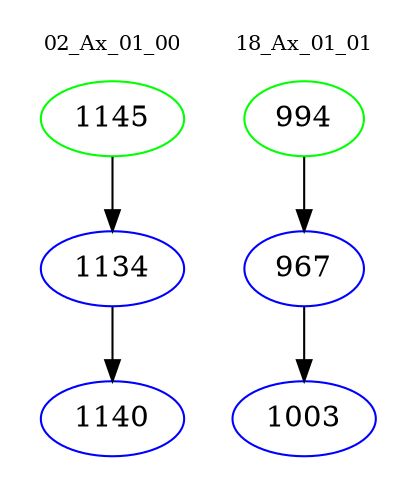 digraph{
subgraph cluster_0 {
color = white
label = "02_Ax_01_00";
fontsize=10;
T0_1145 [label="1145", color="green"]
T0_1145 -> T0_1134 [color="black"]
T0_1134 [label="1134", color="blue"]
T0_1134 -> T0_1140 [color="black"]
T0_1140 [label="1140", color="blue"]
}
subgraph cluster_1 {
color = white
label = "18_Ax_01_01";
fontsize=10;
T1_994 [label="994", color="green"]
T1_994 -> T1_967 [color="black"]
T1_967 [label="967", color="blue"]
T1_967 -> T1_1003 [color="black"]
T1_1003 [label="1003", color="blue"]
}
}
